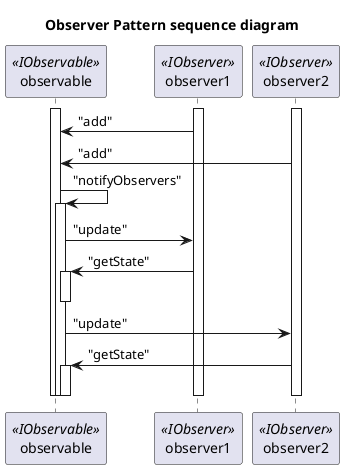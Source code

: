@startuml Observer Pattern sequence diagram
title Observer Pattern sequence diagram
participant observable <<IObservable>>
participant observer1 <<IObserver>>
participant observer2 <<IObserver>>

activate observable
activate observer1
activate observer2

observer1 -> observable : "add"
observer2 -> observable : "add"
observable -> observable : "notifyObservers"
activate observable

observable -> observer1 : "update"
observer1 -> observable : "getState"
activate observable
deactivate observable

observable -> observer2 : "update"
observer2 -> observable : "getState"
activate observable
deactivate observable

deactivate observable

deactivate observer1
deactivate observer2
deactivate observable
@enduml